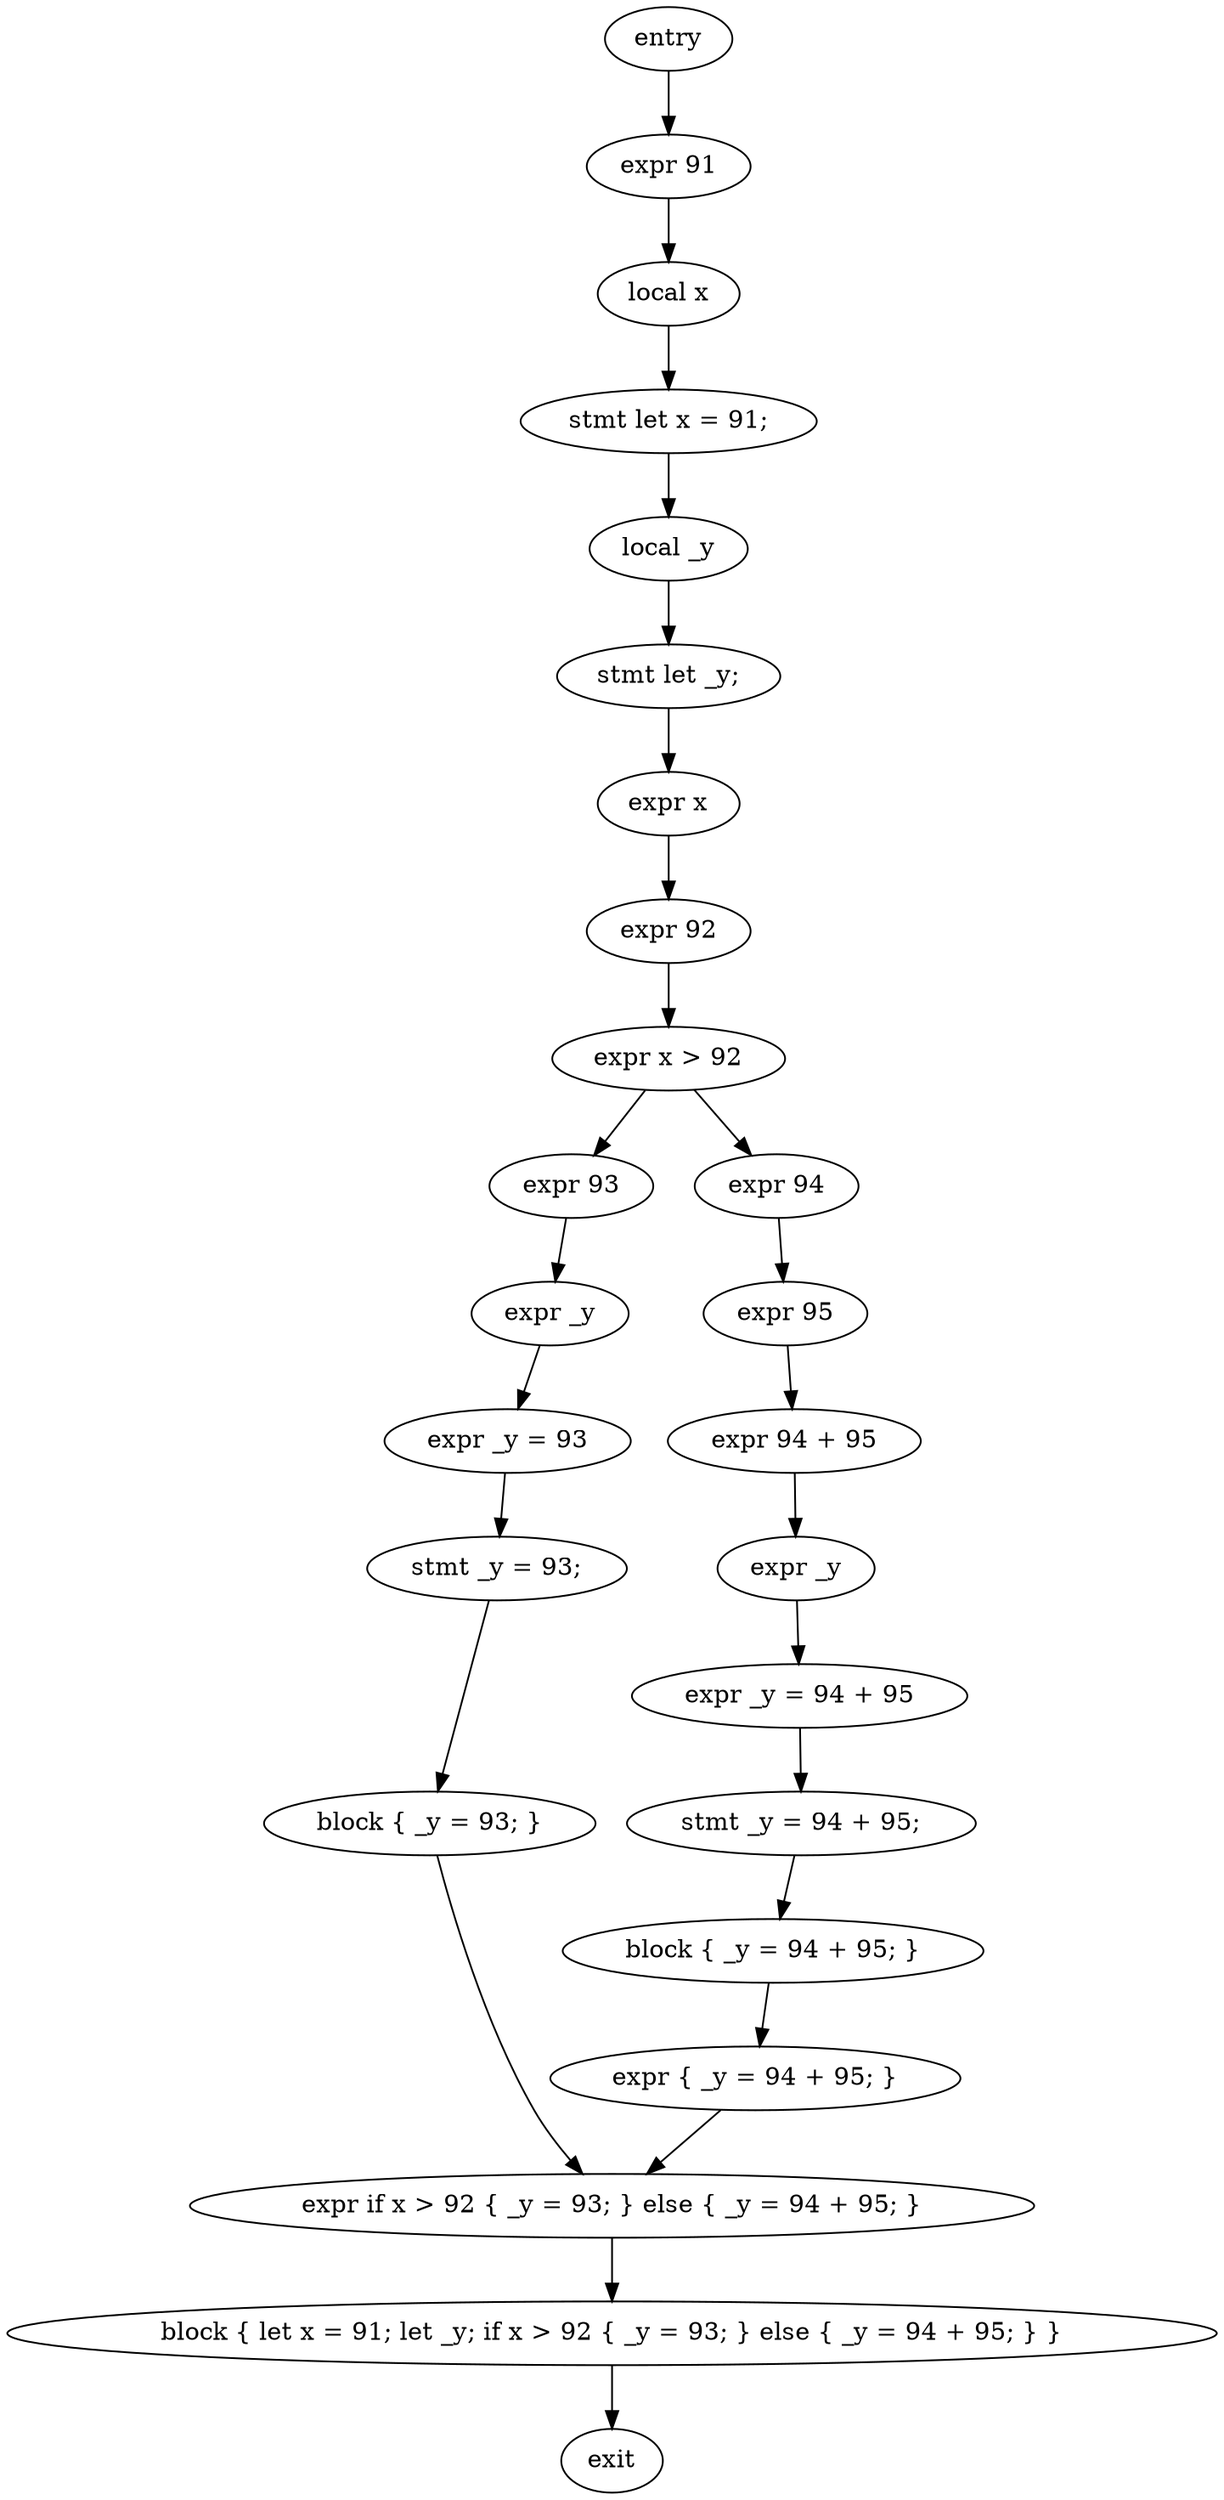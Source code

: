digraph block {
    N0[label="entry"];
    N1[label="exit"];
    N2[label="expr 91"];
    N3[label="local x"];
    N4[label="stmt let x = 91;"];
    N5[label="local _y"];
    N6[label="stmt let _y;"];
    N7[label="expr x"];
    N8[label="expr 92"];
    N9[label="expr x > 92"];
    N10[label="expr 93"];
    N11[label="expr _y"];
    N12[label="expr _y = 93"];
    N13[label="stmt _y = 93;"];
    N14[label="block { _y = 93; }"];
    N15[label="expr 94"];
    N16[label="expr 95"];
    N17[label="expr 94 + 95"];
    N18[label="expr _y"];
    N19[label="expr _y = 94 + 95"];
    N20[label="stmt _y = 94 + 95;"];
    N21[label="block { _y = 94 + 95; }"];
    N22[label="expr { _y = 94 + 95; }"];
    N23[label="expr if x > 92 { _y = 93; } else { _y = 94 + 95; }"];
    N24[label="block { let x = 91; let _y; if x > 92 { _y = 93; } else { _y = 94 + 95; } }"];
    N0 -> N2;
    N2 -> N3;
    N3 -> N4;
    N4 -> N5;
    N5 -> N6;
    N6 -> N7;
    N7 -> N8;
    N8 -> N9;
    N9 -> N10;
    N10 -> N11;
    N11 -> N12;
    N12 -> N13;
    N13 -> N14;
    N9 -> N15;
    N15 -> N16;
    N16 -> N17;
    N17 -> N18;
    N18 -> N19;
    N19 -> N20;
    N20 -> N21;
    N21 -> N22;
    N14 -> N23;
    N22 -> N23;
    N23 -> N24;
    N24 -> N1;
}
